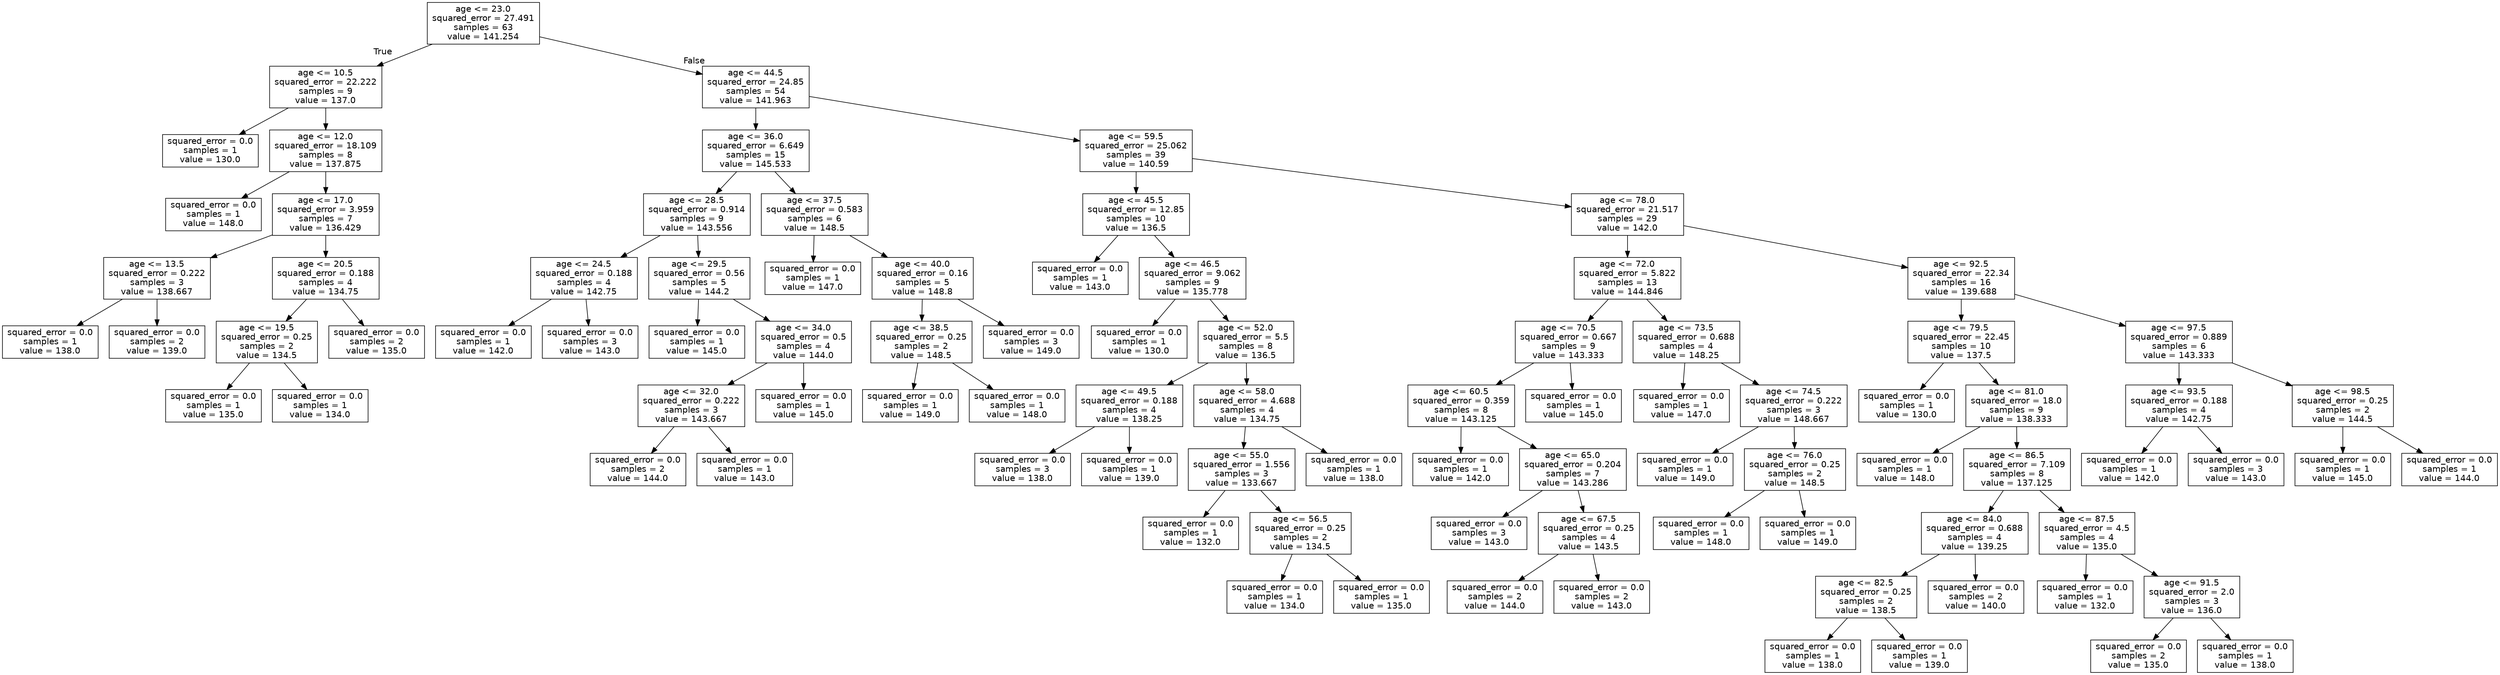 digraph Tree {
node [shape=box, fontname="helvetica"] ;
edge [fontname="helvetica"] ;
0 [label="age <= 23.0\nsquared_error = 27.491\nsamples = 63\nvalue = 141.254"] ;
1 [label="age <= 10.5\nsquared_error = 22.222\nsamples = 9\nvalue = 137.0"] ;
0 -> 1 [labeldistance=2.5, labelangle=45, headlabel="True"] ;
2 [label="squared_error = 0.0\nsamples = 1\nvalue = 130.0"] ;
1 -> 2 ;
3 [label="age <= 12.0\nsquared_error = 18.109\nsamples = 8\nvalue = 137.875"] ;
1 -> 3 ;
4 [label="squared_error = 0.0\nsamples = 1\nvalue = 148.0"] ;
3 -> 4 ;
5 [label="age <= 17.0\nsquared_error = 3.959\nsamples = 7\nvalue = 136.429"] ;
3 -> 5 ;
6 [label="age <= 13.5\nsquared_error = 0.222\nsamples = 3\nvalue = 138.667"] ;
5 -> 6 ;
7 [label="squared_error = 0.0\nsamples = 1\nvalue = 138.0"] ;
6 -> 7 ;
8 [label="squared_error = 0.0\nsamples = 2\nvalue = 139.0"] ;
6 -> 8 ;
9 [label="age <= 20.5\nsquared_error = 0.188\nsamples = 4\nvalue = 134.75"] ;
5 -> 9 ;
10 [label="age <= 19.5\nsquared_error = 0.25\nsamples = 2\nvalue = 134.5"] ;
9 -> 10 ;
11 [label="squared_error = 0.0\nsamples = 1\nvalue = 135.0"] ;
10 -> 11 ;
12 [label="squared_error = 0.0\nsamples = 1\nvalue = 134.0"] ;
10 -> 12 ;
13 [label="squared_error = 0.0\nsamples = 2\nvalue = 135.0"] ;
9 -> 13 ;
14 [label="age <= 44.5\nsquared_error = 24.85\nsamples = 54\nvalue = 141.963"] ;
0 -> 14 [labeldistance=2.5, labelangle=-45, headlabel="False"] ;
15 [label="age <= 36.0\nsquared_error = 6.649\nsamples = 15\nvalue = 145.533"] ;
14 -> 15 ;
16 [label="age <= 28.5\nsquared_error = 0.914\nsamples = 9\nvalue = 143.556"] ;
15 -> 16 ;
17 [label="age <= 24.5\nsquared_error = 0.188\nsamples = 4\nvalue = 142.75"] ;
16 -> 17 ;
18 [label="squared_error = 0.0\nsamples = 1\nvalue = 142.0"] ;
17 -> 18 ;
19 [label="squared_error = 0.0\nsamples = 3\nvalue = 143.0"] ;
17 -> 19 ;
20 [label="age <= 29.5\nsquared_error = 0.56\nsamples = 5\nvalue = 144.2"] ;
16 -> 20 ;
21 [label="squared_error = 0.0\nsamples = 1\nvalue = 145.0"] ;
20 -> 21 ;
22 [label="age <= 34.0\nsquared_error = 0.5\nsamples = 4\nvalue = 144.0"] ;
20 -> 22 ;
23 [label="age <= 32.0\nsquared_error = 0.222\nsamples = 3\nvalue = 143.667"] ;
22 -> 23 ;
24 [label="squared_error = 0.0\nsamples = 2\nvalue = 144.0"] ;
23 -> 24 ;
25 [label="squared_error = 0.0\nsamples = 1\nvalue = 143.0"] ;
23 -> 25 ;
26 [label="squared_error = 0.0\nsamples = 1\nvalue = 145.0"] ;
22 -> 26 ;
27 [label="age <= 37.5\nsquared_error = 0.583\nsamples = 6\nvalue = 148.5"] ;
15 -> 27 ;
28 [label="squared_error = 0.0\nsamples = 1\nvalue = 147.0"] ;
27 -> 28 ;
29 [label="age <= 40.0\nsquared_error = 0.16\nsamples = 5\nvalue = 148.8"] ;
27 -> 29 ;
30 [label="age <= 38.5\nsquared_error = 0.25\nsamples = 2\nvalue = 148.5"] ;
29 -> 30 ;
31 [label="squared_error = 0.0\nsamples = 1\nvalue = 149.0"] ;
30 -> 31 ;
32 [label="squared_error = 0.0\nsamples = 1\nvalue = 148.0"] ;
30 -> 32 ;
33 [label="squared_error = 0.0\nsamples = 3\nvalue = 149.0"] ;
29 -> 33 ;
34 [label="age <= 59.5\nsquared_error = 25.062\nsamples = 39\nvalue = 140.59"] ;
14 -> 34 ;
35 [label="age <= 45.5\nsquared_error = 12.85\nsamples = 10\nvalue = 136.5"] ;
34 -> 35 ;
36 [label="squared_error = 0.0\nsamples = 1\nvalue = 143.0"] ;
35 -> 36 ;
37 [label="age <= 46.5\nsquared_error = 9.062\nsamples = 9\nvalue = 135.778"] ;
35 -> 37 ;
38 [label="squared_error = 0.0\nsamples = 1\nvalue = 130.0"] ;
37 -> 38 ;
39 [label="age <= 52.0\nsquared_error = 5.5\nsamples = 8\nvalue = 136.5"] ;
37 -> 39 ;
40 [label="age <= 49.5\nsquared_error = 0.188\nsamples = 4\nvalue = 138.25"] ;
39 -> 40 ;
41 [label="squared_error = 0.0\nsamples = 3\nvalue = 138.0"] ;
40 -> 41 ;
42 [label="squared_error = 0.0\nsamples = 1\nvalue = 139.0"] ;
40 -> 42 ;
43 [label="age <= 58.0\nsquared_error = 4.688\nsamples = 4\nvalue = 134.75"] ;
39 -> 43 ;
44 [label="age <= 55.0\nsquared_error = 1.556\nsamples = 3\nvalue = 133.667"] ;
43 -> 44 ;
45 [label="squared_error = 0.0\nsamples = 1\nvalue = 132.0"] ;
44 -> 45 ;
46 [label="age <= 56.5\nsquared_error = 0.25\nsamples = 2\nvalue = 134.5"] ;
44 -> 46 ;
47 [label="squared_error = 0.0\nsamples = 1\nvalue = 134.0"] ;
46 -> 47 ;
48 [label="squared_error = 0.0\nsamples = 1\nvalue = 135.0"] ;
46 -> 48 ;
49 [label="squared_error = 0.0\nsamples = 1\nvalue = 138.0"] ;
43 -> 49 ;
50 [label="age <= 78.0\nsquared_error = 21.517\nsamples = 29\nvalue = 142.0"] ;
34 -> 50 ;
51 [label="age <= 72.0\nsquared_error = 5.822\nsamples = 13\nvalue = 144.846"] ;
50 -> 51 ;
52 [label="age <= 70.5\nsquared_error = 0.667\nsamples = 9\nvalue = 143.333"] ;
51 -> 52 ;
53 [label="age <= 60.5\nsquared_error = 0.359\nsamples = 8\nvalue = 143.125"] ;
52 -> 53 ;
54 [label="squared_error = 0.0\nsamples = 1\nvalue = 142.0"] ;
53 -> 54 ;
55 [label="age <= 65.0\nsquared_error = 0.204\nsamples = 7\nvalue = 143.286"] ;
53 -> 55 ;
56 [label="squared_error = 0.0\nsamples = 3\nvalue = 143.0"] ;
55 -> 56 ;
57 [label="age <= 67.5\nsquared_error = 0.25\nsamples = 4\nvalue = 143.5"] ;
55 -> 57 ;
58 [label="squared_error = 0.0\nsamples = 2\nvalue = 144.0"] ;
57 -> 58 ;
59 [label="squared_error = 0.0\nsamples = 2\nvalue = 143.0"] ;
57 -> 59 ;
60 [label="squared_error = 0.0\nsamples = 1\nvalue = 145.0"] ;
52 -> 60 ;
61 [label="age <= 73.5\nsquared_error = 0.688\nsamples = 4\nvalue = 148.25"] ;
51 -> 61 ;
62 [label="squared_error = 0.0\nsamples = 1\nvalue = 147.0"] ;
61 -> 62 ;
63 [label="age <= 74.5\nsquared_error = 0.222\nsamples = 3\nvalue = 148.667"] ;
61 -> 63 ;
64 [label="squared_error = 0.0\nsamples = 1\nvalue = 149.0"] ;
63 -> 64 ;
65 [label="age <= 76.0\nsquared_error = 0.25\nsamples = 2\nvalue = 148.5"] ;
63 -> 65 ;
66 [label="squared_error = 0.0\nsamples = 1\nvalue = 148.0"] ;
65 -> 66 ;
67 [label="squared_error = 0.0\nsamples = 1\nvalue = 149.0"] ;
65 -> 67 ;
68 [label="age <= 92.5\nsquared_error = 22.34\nsamples = 16\nvalue = 139.688"] ;
50 -> 68 ;
69 [label="age <= 79.5\nsquared_error = 22.45\nsamples = 10\nvalue = 137.5"] ;
68 -> 69 ;
70 [label="squared_error = 0.0\nsamples = 1\nvalue = 130.0"] ;
69 -> 70 ;
71 [label="age <= 81.0\nsquared_error = 18.0\nsamples = 9\nvalue = 138.333"] ;
69 -> 71 ;
72 [label="squared_error = 0.0\nsamples = 1\nvalue = 148.0"] ;
71 -> 72 ;
73 [label="age <= 86.5\nsquared_error = 7.109\nsamples = 8\nvalue = 137.125"] ;
71 -> 73 ;
74 [label="age <= 84.0\nsquared_error = 0.688\nsamples = 4\nvalue = 139.25"] ;
73 -> 74 ;
75 [label="age <= 82.5\nsquared_error = 0.25\nsamples = 2\nvalue = 138.5"] ;
74 -> 75 ;
76 [label="squared_error = 0.0\nsamples = 1\nvalue = 138.0"] ;
75 -> 76 ;
77 [label="squared_error = 0.0\nsamples = 1\nvalue = 139.0"] ;
75 -> 77 ;
78 [label="squared_error = 0.0\nsamples = 2\nvalue = 140.0"] ;
74 -> 78 ;
79 [label="age <= 87.5\nsquared_error = 4.5\nsamples = 4\nvalue = 135.0"] ;
73 -> 79 ;
80 [label="squared_error = 0.0\nsamples = 1\nvalue = 132.0"] ;
79 -> 80 ;
81 [label="age <= 91.5\nsquared_error = 2.0\nsamples = 3\nvalue = 136.0"] ;
79 -> 81 ;
82 [label="squared_error = 0.0\nsamples = 2\nvalue = 135.0"] ;
81 -> 82 ;
83 [label="squared_error = 0.0\nsamples = 1\nvalue = 138.0"] ;
81 -> 83 ;
84 [label="age <= 97.5\nsquared_error = 0.889\nsamples = 6\nvalue = 143.333"] ;
68 -> 84 ;
85 [label="age <= 93.5\nsquared_error = 0.188\nsamples = 4\nvalue = 142.75"] ;
84 -> 85 ;
86 [label="squared_error = 0.0\nsamples = 1\nvalue = 142.0"] ;
85 -> 86 ;
87 [label="squared_error = 0.0\nsamples = 3\nvalue = 143.0"] ;
85 -> 87 ;
88 [label="age <= 98.5\nsquared_error = 0.25\nsamples = 2\nvalue = 144.5"] ;
84 -> 88 ;
89 [label="squared_error = 0.0\nsamples = 1\nvalue = 145.0"] ;
88 -> 89 ;
90 [label="squared_error = 0.0\nsamples = 1\nvalue = 144.0"] ;
88 -> 90 ;
}